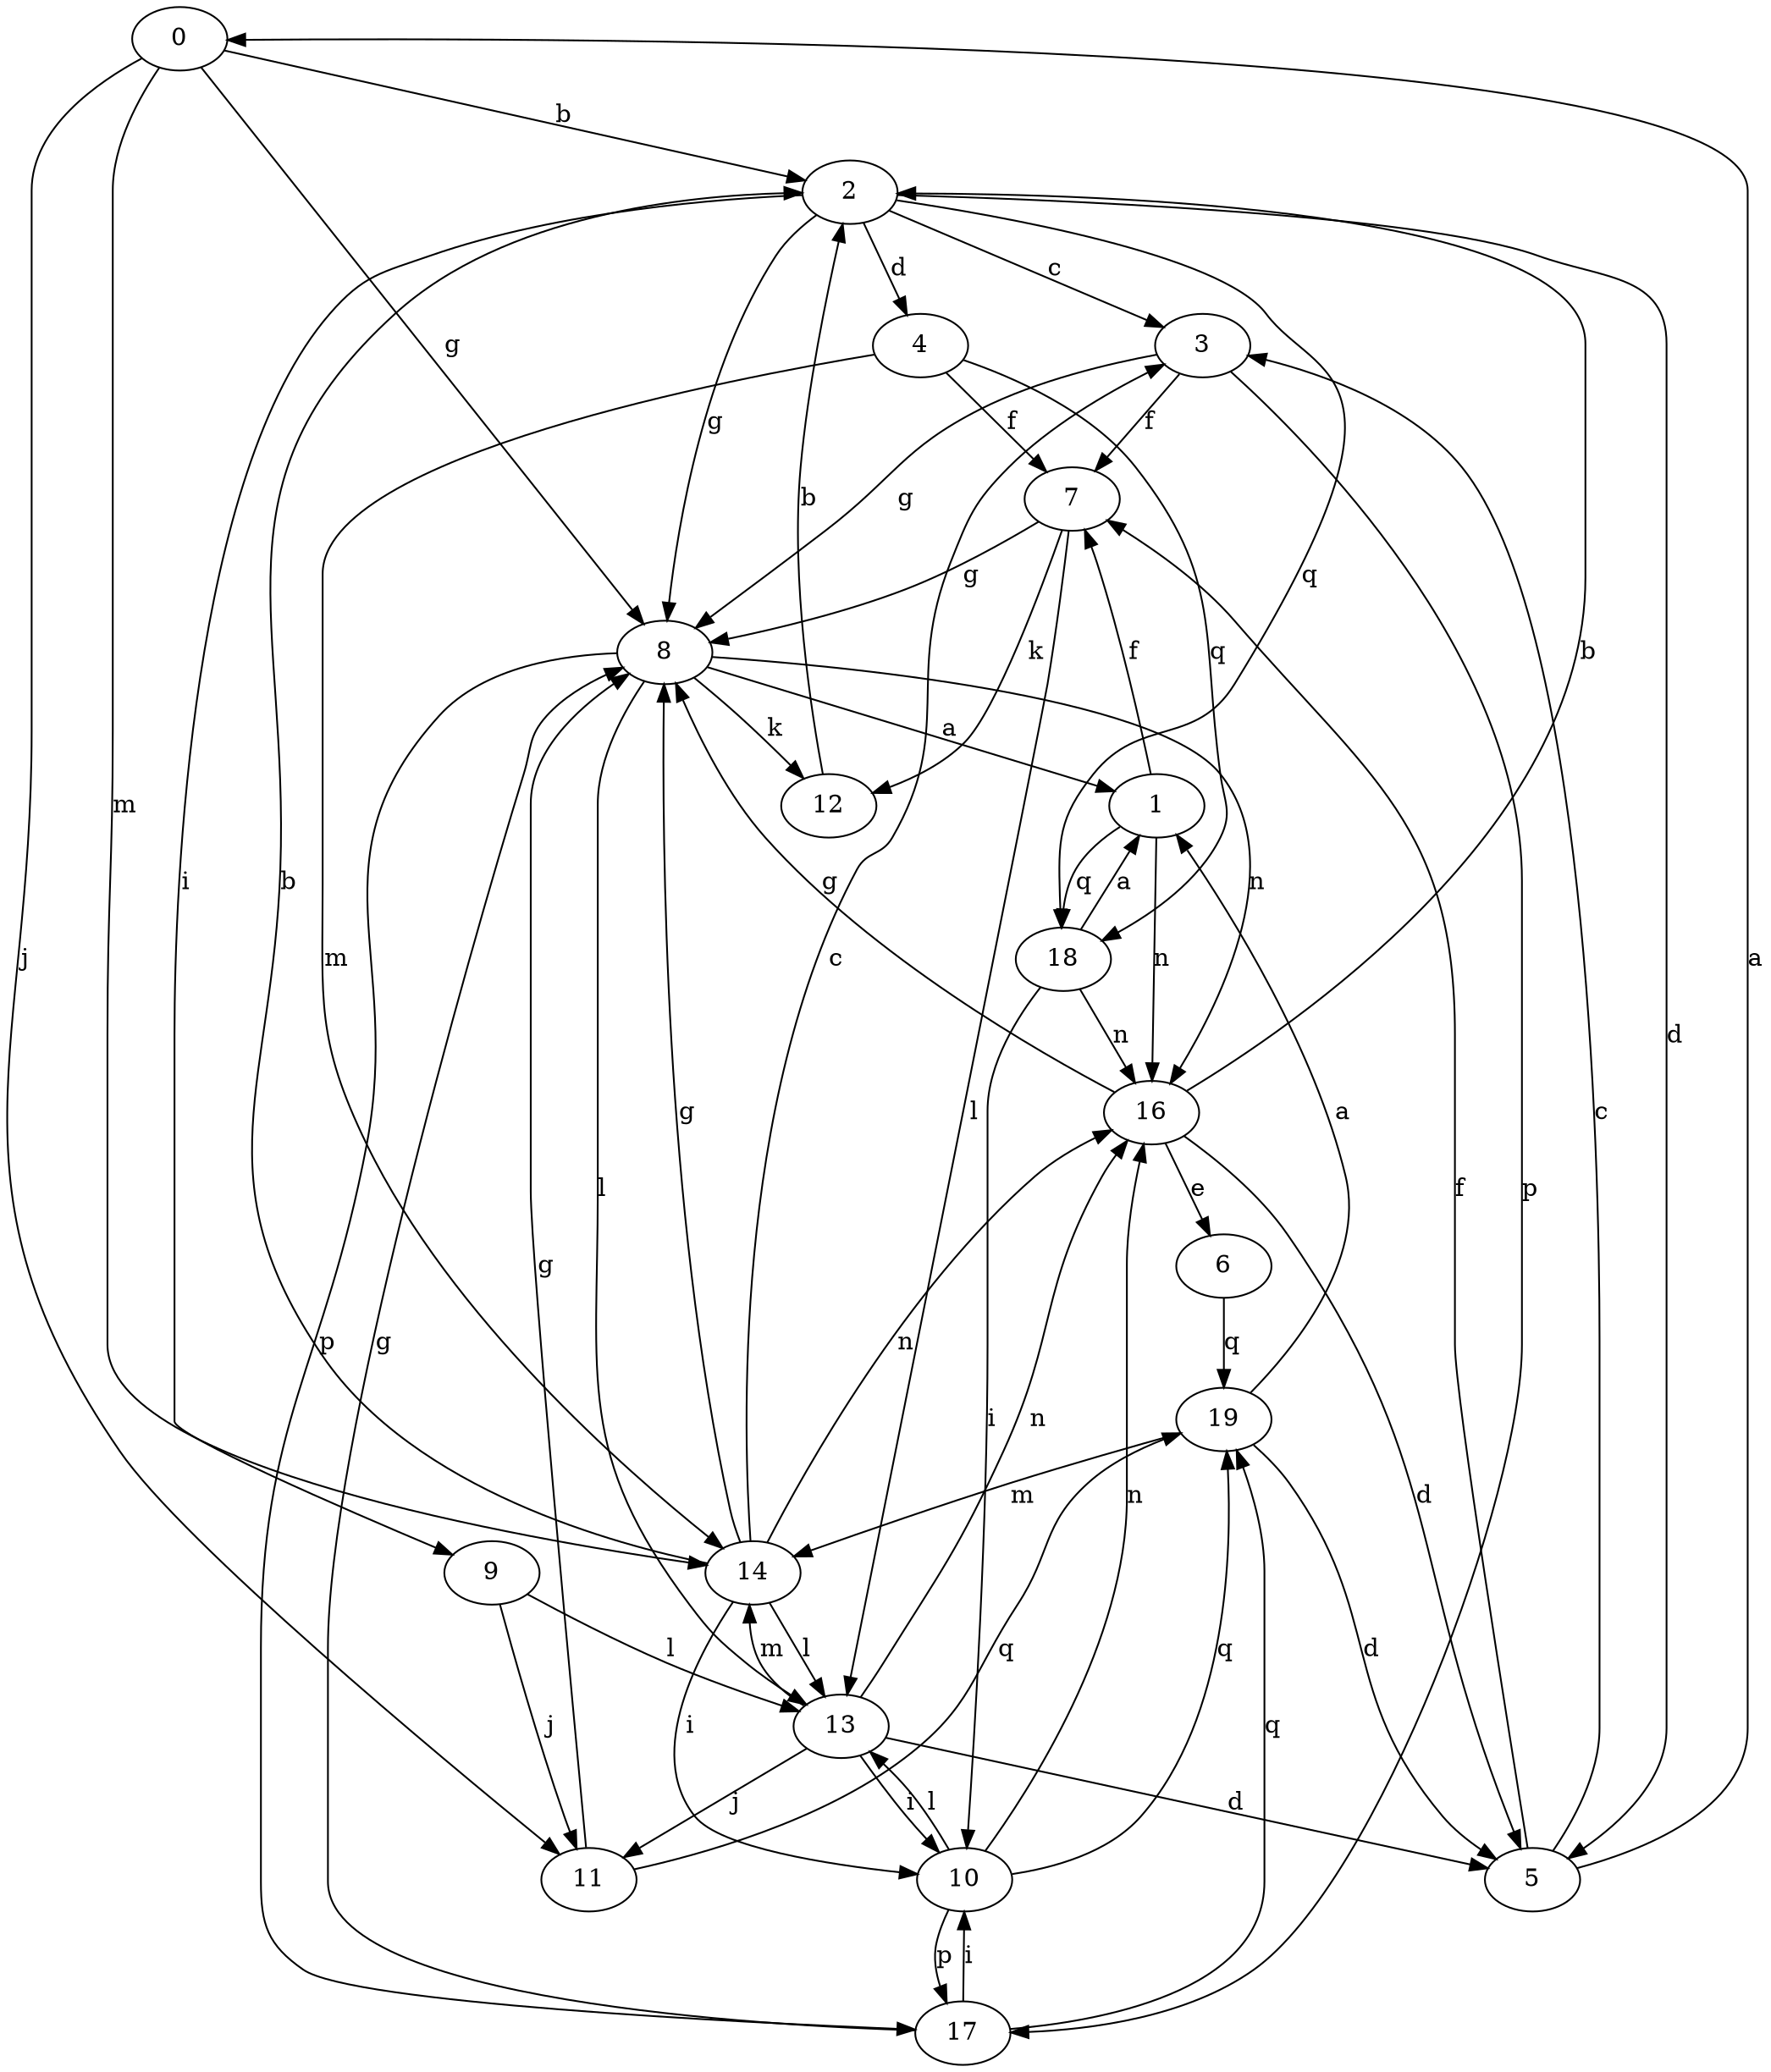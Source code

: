 strict digraph  {
0;
1;
2;
3;
4;
5;
6;
7;
8;
9;
10;
11;
12;
13;
14;
16;
17;
18;
19;
0 -> 2  [label=b];
0 -> 8  [label=g];
0 -> 11  [label=j];
0 -> 14  [label=m];
1 -> 7  [label=f];
1 -> 16  [label=n];
1 -> 18  [label=q];
2 -> 3  [label=c];
2 -> 4  [label=d];
2 -> 5  [label=d];
2 -> 8  [label=g];
2 -> 9  [label=i];
2 -> 18  [label=q];
3 -> 7  [label=f];
3 -> 8  [label=g];
3 -> 17  [label=p];
4 -> 7  [label=f];
4 -> 14  [label=m];
4 -> 18  [label=q];
5 -> 0  [label=a];
5 -> 3  [label=c];
5 -> 7  [label=f];
6 -> 19  [label=q];
7 -> 8  [label=g];
7 -> 12  [label=k];
7 -> 13  [label=l];
8 -> 1  [label=a];
8 -> 12  [label=k];
8 -> 13  [label=l];
8 -> 16  [label=n];
8 -> 17  [label=p];
9 -> 11  [label=j];
9 -> 13  [label=l];
10 -> 13  [label=l];
10 -> 16  [label=n];
10 -> 17  [label=p];
10 -> 19  [label=q];
11 -> 8  [label=g];
11 -> 19  [label=q];
12 -> 2  [label=b];
13 -> 5  [label=d];
13 -> 10  [label=i];
13 -> 11  [label=j];
13 -> 14  [label=m];
13 -> 16  [label=n];
14 -> 2  [label=b];
14 -> 3  [label=c];
14 -> 8  [label=g];
14 -> 10  [label=i];
14 -> 13  [label=l];
14 -> 16  [label=n];
16 -> 2  [label=b];
16 -> 5  [label=d];
16 -> 6  [label=e];
16 -> 8  [label=g];
17 -> 8  [label=g];
17 -> 10  [label=i];
17 -> 19  [label=q];
18 -> 1  [label=a];
18 -> 10  [label=i];
18 -> 16  [label=n];
19 -> 1  [label=a];
19 -> 5  [label=d];
19 -> 14  [label=m];
}
